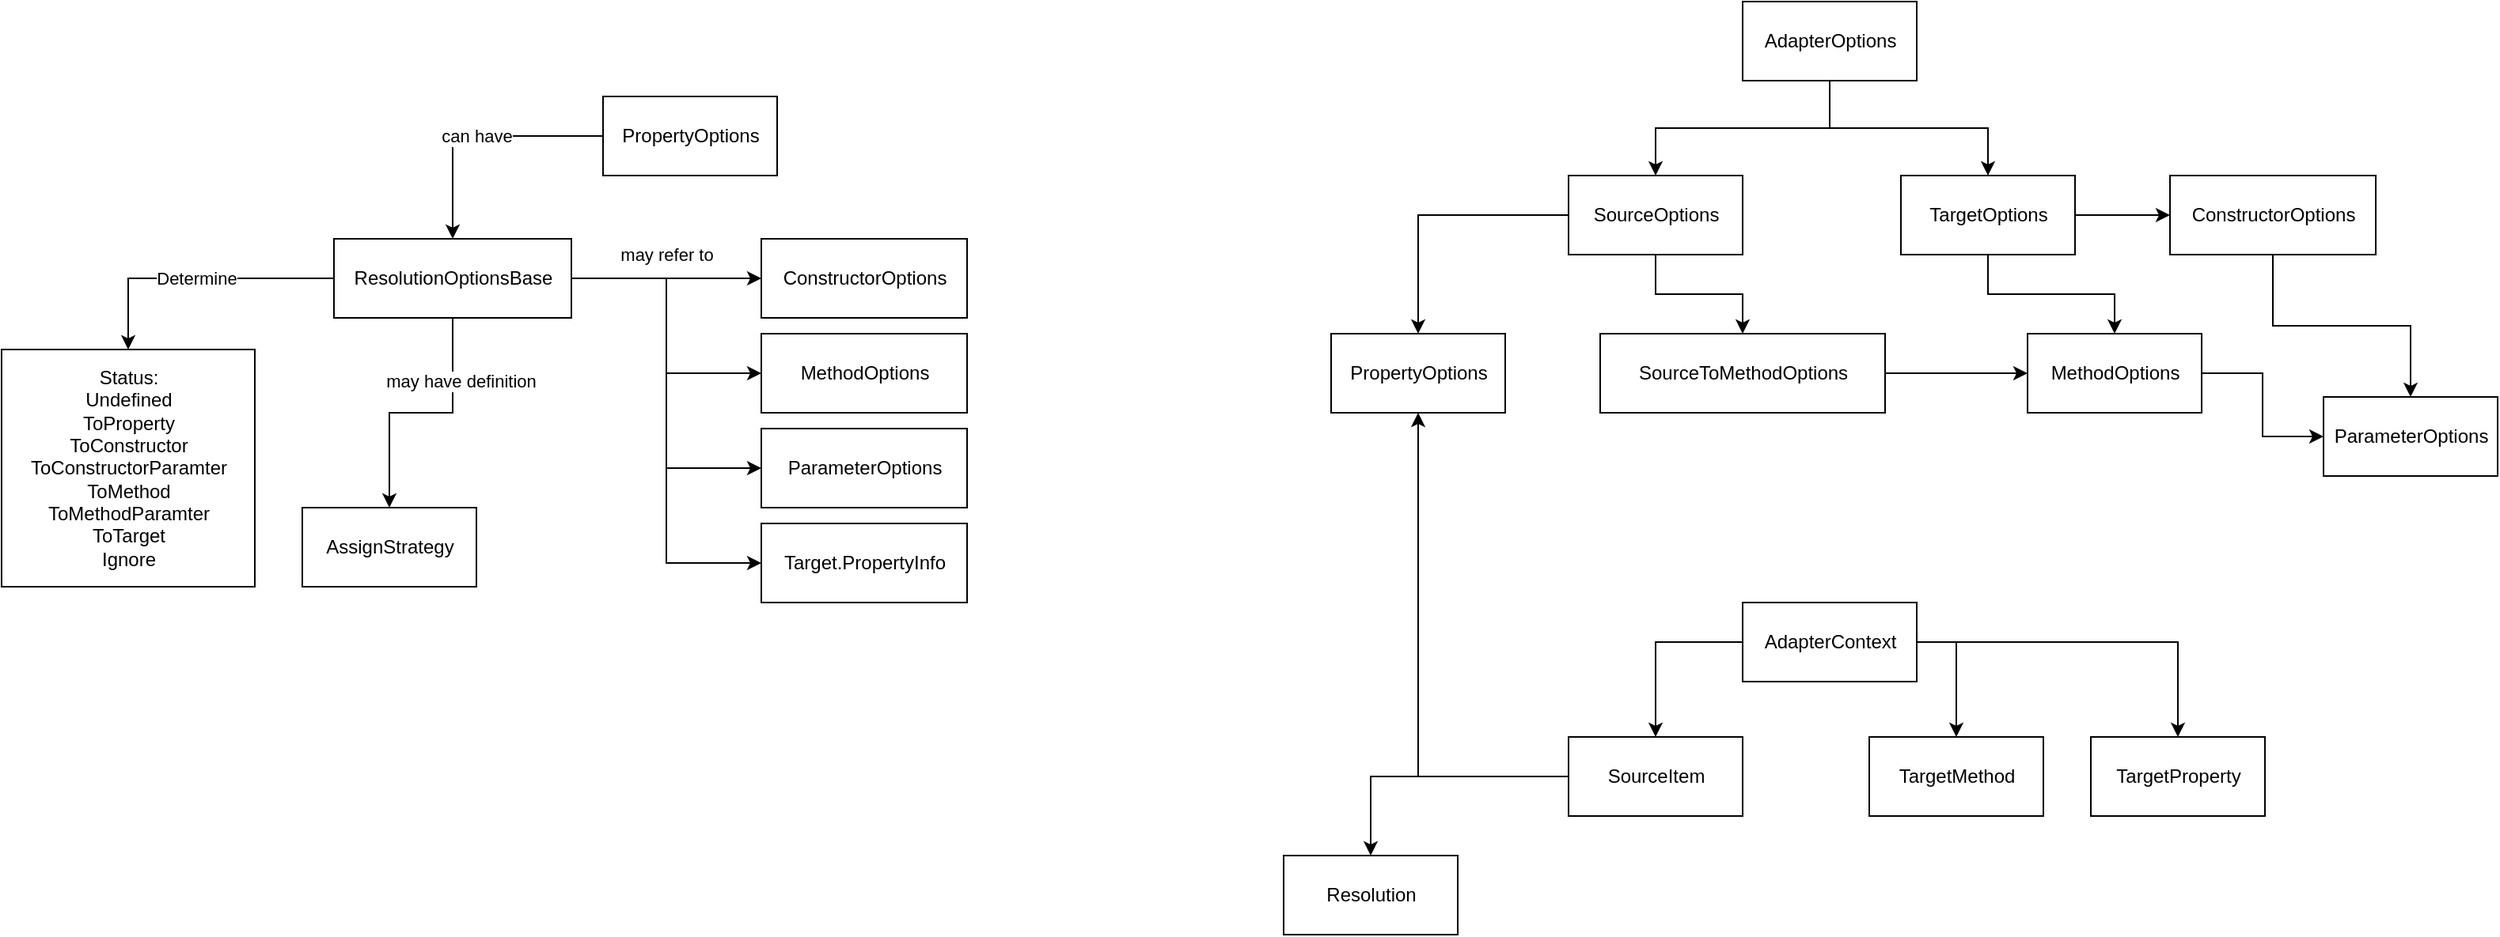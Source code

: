 <mxfile version="17.4.6" type="github">
  <diagram id="vq_wv0zzuL_Xbn3miVv_" name="Page-1">
    <mxGraphModel dx="1865" dy="568" grid="1" gridSize="10" guides="1" tooltips="1" connect="1" arrows="1" fold="1" page="1" pageScale="1" pageWidth="827" pageHeight="1169" math="0" shadow="0">
      <root>
        <mxCell id="0" />
        <mxCell id="1" parent="0" />
        <mxCell id="pXdWZ2ubozuwfG-sVawZ-10" style="edgeStyle=orthogonalEdgeStyle;rounded=0;orthogonalLoop=1;jettySize=auto;html=1;entryX=0.5;entryY=0;entryDx=0;entryDy=0;" parent="1" source="pXdWZ2ubozuwfG-sVawZ-4" target="pXdWZ2ubozuwfG-sVawZ-8" edge="1">
          <mxGeometry relative="1" as="geometry" />
        </mxCell>
        <mxCell id="pXdWZ2ubozuwfG-sVawZ-11" style="edgeStyle=orthogonalEdgeStyle;rounded=0;orthogonalLoop=1;jettySize=auto;html=1;entryX=0.5;entryY=0;entryDx=0;entryDy=0;" parent="1" source="pXdWZ2ubozuwfG-sVawZ-4" target="pXdWZ2ubozuwfG-sVawZ-9" edge="1">
          <mxGeometry relative="1" as="geometry" />
        </mxCell>
        <mxCell id="pXdWZ2ubozuwfG-sVawZ-4" value="AdapterOptions" style="html=1;" parent="1" vertex="1">
          <mxGeometry x="350" y="70" width="110" height="50" as="geometry" />
        </mxCell>
        <mxCell id="pXdWZ2ubozuwfG-sVawZ-19" style="edgeStyle=orthogonalEdgeStyle;rounded=0;orthogonalLoop=1;jettySize=auto;html=1;entryX=0.5;entryY=0;entryDx=0;entryDy=0;" parent="1" source="pXdWZ2ubozuwfG-sVawZ-6" target="pXdWZ2ubozuwfG-sVawZ-17" edge="1">
          <mxGeometry relative="1" as="geometry" />
        </mxCell>
        <mxCell id="pXdWZ2ubozuwfG-sVawZ-6" value="ConstructorOptions" style="html=1;" parent="1" vertex="1">
          <mxGeometry x="620" y="180" width="130" height="50" as="geometry" />
        </mxCell>
        <mxCell id="pXdWZ2ubozuwfG-sVawZ-16" style="edgeStyle=orthogonalEdgeStyle;rounded=0;orthogonalLoop=1;jettySize=auto;html=1;entryX=0;entryY=0.5;entryDx=0;entryDy=0;" parent="1" source="pXdWZ2ubozuwfG-sVawZ-7" target="pXdWZ2ubozuwfG-sVawZ-13" edge="1">
          <mxGeometry relative="1" as="geometry" />
        </mxCell>
        <mxCell id="pXdWZ2ubozuwfG-sVawZ-7" value="SourceToMethodOptions" style="html=1;" parent="1" vertex="1">
          <mxGeometry x="260" y="280" width="180" height="50" as="geometry" />
        </mxCell>
        <mxCell id="pXdWZ2ubozuwfG-sVawZ-15" style="edgeStyle=orthogonalEdgeStyle;rounded=0;orthogonalLoop=1;jettySize=auto;html=1;entryX=0.5;entryY=0;entryDx=0;entryDy=0;" parent="1" source="pXdWZ2ubozuwfG-sVawZ-8" target="pXdWZ2ubozuwfG-sVawZ-7" edge="1">
          <mxGeometry relative="1" as="geometry" />
        </mxCell>
        <mxCell id="pXdWZ2ubozuwfG-sVawZ-21" style="edgeStyle=orthogonalEdgeStyle;rounded=0;orthogonalLoop=1;jettySize=auto;html=1;entryX=0.5;entryY=0;entryDx=0;entryDy=0;" parent="1" source="pXdWZ2ubozuwfG-sVawZ-8" target="pXdWZ2ubozuwfG-sVawZ-20" edge="1">
          <mxGeometry relative="1" as="geometry" />
        </mxCell>
        <mxCell id="pXdWZ2ubozuwfG-sVawZ-8" value="SourceOptions" style="html=1;" parent="1" vertex="1">
          <mxGeometry x="240" y="180" width="110" height="50" as="geometry" />
        </mxCell>
        <mxCell id="pXdWZ2ubozuwfG-sVawZ-12" style="edgeStyle=orthogonalEdgeStyle;rounded=0;orthogonalLoop=1;jettySize=auto;html=1;entryX=0;entryY=0.5;entryDx=0;entryDy=0;" parent="1" source="pXdWZ2ubozuwfG-sVawZ-9" target="pXdWZ2ubozuwfG-sVawZ-6" edge="1">
          <mxGeometry relative="1" as="geometry" />
        </mxCell>
        <mxCell id="pXdWZ2ubozuwfG-sVawZ-14" style="edgeStyle=orthogonalEdgeStyle;rounded=0;orthogonalLoop=1;jettySize=auto;html=1;entryX=0.5;entryY=0;entryDx=0;entryDy=0;" parent="1" source="pXdWZ2ubozuwfG-sVawZ-9" target="pXdWZ2ubozuwfG-sVawZ-13" edge="1">
          <mxGeometry relative="1" as="geometry" />
        </mxCell>
        <mxCell id="pXdWZ2ubozuwfG-sVawZ-9" value="TargetOptions" style="html=1;" parent="1" vertex="1">
          <mxGeometry x="450" y="180" width="110" height="50" as="geometry" />
        </mxCell>
        <mxCell id="pXdWZ2ubozuwfG-sVawZ-18" style="edgeStyle=orthogonalEdgeStyle;rounded=0;orthogonalLoop=1;jettySize=auto;html=1;entryX=0;entryY=0.5;entryDx=0;entryDy=0;" parent="1" source="pXdWZ2ubozuwfG-sVawZ-13" target="pXdWZ2ubozuwfG-sVawZ-17" edge="1">
          <mxGeometry relative="1" as="geometry" />
        </mxCell>
        <mxCell id="pXdWZ2ubozuwfG-sVawZ-13" value="MethodOptions" style="html=1;" parent="1" vertex="1">
          <mxGeometry x="530" y="280" width="110" height="50" as="geometry" />
        </mxCell>
        <mxCell id="pXdWZ2ubozuwfG-sVawZ-17" value="ParameterOptions" style="html=1;" parent="1" vertex="1">
          <mxGeometry x="717" y="320" width="110" height="50" as="geometry" />
        </mxCell>
        <mxCell id="pXdWZ2ubozuwfG-sVawZ-20" value="PropertyOptions" style="html=1;" parent="1" vertex="1">
          <mxGeometry x="90" y="280" width="110" height="50" as="geometry" />
        </mxCell>
        <mxCell id="pXdWZ2ubozuwfG-sVawZ-28" style="edgeStyle=orthogonalEdgeStyle;rounded=0;orthogonalLoop=1;jettySize=auto;html=1;entryX=0.5;entryY=0;entryDx=0;entryDy=0;exitX=0;exitY=0.5;exitDx=0;exitDy=0;" parent="1" source="pXdWZ2ubozuwfG-sVawZ-22" target="pXdWZ2ubozuwfG-sVawZ-23" edge="1">
          <mxGeometry relative="1" as="geometry" />
        </mxCell>
        <mxCell id="pXdWZ2ubozuwfG-sVawZ-29" style="edgeStyle=orthogonalEdgeStyle;rounded=0;orthogonalLoop=1;jettySize=auto;html=1;entryX=0.5;entryY=0;entryDx=0;entryDy=0;exitX=1;exitY=0.5;exitDx=0;exitDy=0;" parent="1" source="pXdWZ2ubozuwfG-sVawZ-22" target="pXdWZ2ubozuwfG-sVawZ-24" edge="1">
          <mxGeometry relative="1" as="geometry" />
        </mxCell>
        <mxCell id="pXdWZ2ubozuwfG-sVawZ-31" style="edgeStyle=orthogonalEdgeStyle;rounded=0;orthogonalLoop=1;jettySize=auto;html=1;entryX=0.5;entryY=0;entryDx=0;entryDy=0;" parent="1" source="pXdWZ2ubozuwfG-sVawZ-22" target="pXdWZ2ubozuwfG-sVawZ-30" edge="1">
          <mxGeometry relative="1" as="geometry" />
        </mxCell>
        <mxCell id="pXdWZ2ubozuwfG-sVawZ-22" value="AdapterContext" style="html=1;" parent="1" vertex="1">
          <mxGeometry x="350" y="450" width="110" height="50" as="geometry" />
        </mxCell>
        <mxCell id="pXdWZ2ubozuwfG-sVawZ-25" style="edgeStyle=orthogonalEdgeStyle;rounded=0;orthogonalLoop=1;jettySize=auto;html=1;entryX=0.5;entryY=1;entryDx=0;entryDy=0;" parent="1" source="pXdWZ2ubozuwfG-sVawZ-23" target="pXdWZ2ubozuwfG-sVawZ-20" edge="1">
          <mxGeometry relative="1" as="geometry" />
        </mxCell>
        <mxCell id="pXdWZ2ubozuwfG-sVawZ-27" style="edgeStyle=orthogonalEdgeStyle;rounded=0;orthogonalLoop=1;jettySize=auto;html=1;entryX=0.5;entryY=0;entryDx=0;entryDy=0;" parent="1" source="pXdWZ2ubozuwfG-sVawZ-23" target="pXdWZ2ubozuwfG-sVawZ-26" edge="1">
          <mxGeometry relative="1" as="geometry" />
        </mxCell>
        <mxCell id="pXdWZ2ubozuwfG-sVawZ-23" value="SourceItem" style="html=1;" parent="1" vertex="1">
          <mxGeometry x="240" y="535" width="110" height="50" as="geometry" />
        </mxCell>
        <mxCell id="pXdWZ2ubozuwfG-sVawZ-24" value="TargetMethod" style="html=1;" parent="1" vertex="1">
          <mxGeometry x="430" y="535" width="110" height="50" as="geometry" />
        </mxCell>
        <mxCell id="pXdWZ2ubozuwfG-sVawZ-26" value="Resolution" style="html=1;" parent="1" vertex="1">
          <mxGeometry x="60" y="610" width="110" height="50" as="geometry" />
        </mxCell>
        <mxCell id="pXdWZ2ubozuwfG-sVawZ-30" value="TargetProperty" style="html=1;" parent="1" vertex="1">
          <mxGeometry x="570" y="535" width="110" height="50" as="geometry" />
        </mxCell>
        <mxCell id="RJ4JzEp8g_9LxDjNHYHR-3" value="can have" style="edgeStyle=orthogonalEdgeStyle;rounded=0;orthogonalLoop=1;jettySize=auto;html=1;entryX=0.5;entryY=0;entryDx=0;entryDy=0;" edge="1" parent="1" source="RJ4JzEp8g_9LxDjNHYHR-1" target="RJ4JzEp8g_9LxDjNHYHR-2">
          <mxGeometry relative="1" as="geometry" />
        </mxCell>
        <mxCell id="RJ4JzEp8g_9LxDjNHYHR-1" value="PropertyOptions" style="html=1;" vertex="1" parent="1">
          <mxGeometry x="-370" y="130" width="110" height="50" as="geometry" />
        </mxCell>
        <mxCell id="RJ4JzEp8g_9LxDjNHYHR-5" value="Determine" style="edgeStyle=orthogonalEdgeStyle;rounded=0;orthogonalLoop=1;jettySize=auto;html=1;entryX=0.5;entryY=0;entryDx=0;entryDy=0;" edge="1" parent="1" source="RJ4JzEp8g_9LxDjNHYHR-2" target="RJ4JzEp8g_9LxDjNHYHR-4">
          <mxGeometry relative="1" as="geometry" />
        </mxCell>
        <mxCell id="RJ4JzEp8g_9LxDjNHYHR-8" value="may have definition" style="edgeStyle=orthogonalEdgeStyle;rounded=0;orthogonalLoop=1;jettySize=auto;html=1;entryX=0.5;entryY=0;entryDx=0;entryDy=0;" edge="1" parent="1" source="RJ4JzEp8g_9LxDjNHYHR-2" target="RJ4JzEp8g_9LxDjNHYHR-7">
          <mxGeometry x="-0.5" y="5" relative="1" as="geometry">
            <mxPoint as="offset" />
          </mxGeometry>
        </mxCell>
        <mxCell id="RJ4JzEp8g_9LxDjNHYHR-16" value="may refer to" style="edgeStyle=orthogonalEdgeStyle;rounded=0;orthogonalLoop=1;jettySize=auto;html=1;entryX=0;entryY=0.5;entryDx=0;entryDy=0;" edge="1" parent="1" source="RJ4JzEp8g_9LxDjNHYHR-2" target="RJ4JzEp8g_9LxDjNHYHR-10">
          <mxGeometry y="15" relative="1" as="geometry">
            <mxPoint as="offset" />
          </mxGeometry>
        </mxCell>
        <mxCell id="RJ4JzEp8g_9LxDjNHYHR-17" style="edgeStyle=orthogonalEdgeStyle;rounded=0;orthogonalLoop=1;jettySize=auto;html=1;entryX=0;entryY=0.5;entryDx=0;entryDy=0;" edge="1" parent="1" source="RJ4JzEp8g_9LxDjNHYHR-2" target="RJ4JzEp8g_9LxDjNHYHR-13">
          <mxGeometry relative="1" as="geometry" />
        </mxCell>
        <mxCell id="RJ4JzEp8g_9LxDjNHYHR-18" style="edgeStyle=orthogonalEdgeStyle;rounded=0;orthogonalLoop=1;jettySize=auto;html=1;entryX=0;entryY=0.5;entryDx=0;entryDy=0;" edge="1" parent="1" source="RJ4JzEp8g_9LxDjNHYHR-2" target="RJ4JzEp8g_9LxDjNHYHR-14">
          <mxGeometry relative="1" as="geometry" />
        </mxCell>
        <mxCell id="RJ4JzEp8g_9LxDjNHYHR-20" style="edgeStyle=orthogonalEdgeStyle;rounded=0;orthogonalLoop=1;jettySize=auto;html=1;entryX=0;entryY=0.5;entryDx=0;entryDy=0;" edge="1" parent="1" source="RJ4JzEp8g_9LxDjNHYHR-2" target="RJ4JzEp8g_9LxDjNHYHR-19">
          <mxGeometry relative="1" as="geometry" />
        </mxCell>
        <mxCell id="RJ4JzEp8g_9LxDjNHYHR-2" value="ResolutionOptionsBase" style="html=1;" vertex="1" parent="1">
          <mxGeometry x="-540" y="220" width="150" height="50" as="geometry" />
        </mxCell>
        <mxCell id="RJ4JzEp8g_9LxDjNHYHR-4" value="Status:&lt;br&gt;Undefined&lt;br&gt;ToProperty&lt;br&gt;ToConstructor&lt;br&gt;ToConstructorParamter&lt;br&gt;ToMethod&lt;br&gt;ToMethodParamter&lt;br&gt;ToTarget&lt;br&gt;Ignore" style="html=1;" vertex="1" parent="1">
          <mxGeometry x="-750" y="290" width="160" height="150" as="geometry" />
        </mxCell>
        <mxCell id="RJ4JzEp8g_9LxDjNHYHR-7" value="AssignStrategy" style="html=1;" vertex="1" parent="1">
          <mxGeometry x="-560" y="390" width="110" height="50" as="geometry" />
        </mxCell>
        <mxCell id="RJ4JzEp8g_9LxDjNHYHR-10" value="ConstructorOptions" style="html=1;" vertex="1" parent="1">
          <mxGeometry x="-270" y="220" width="130" height="50" as="geometry" />
        </mxCell>
        <mxCell id="RJ4JzEp8g_9LxDjNHYHR-13" value="MethodOptions" style="html=1;" vertex="1" parent="1">
          <mxGeometry x="-270" y="280" width="130" height="50" as="geometry" />
        </mxCell>
        <mxCell id="RJ4JzEp8g_9LxDjNHYHR-14" value="ParameterOptions" style="html=1;" vertex="1" parent="1">
          <mxGeometry x="-270" y="340" width="130" height="50" as="geometry" />
        </mxCell>
        <mxCell id="RJ4JzEp8g_9LxDjNHYHR-19" value="Target.PropertyInfo" style="html=1;" vertex="1" parent="1">
          <mxGeometry x="-270" y="400" width="130" height="50" as="geometry" />
        </mxCell>
      </root>
    </mxGraphModel>
  </diagram>
</mxfile>
